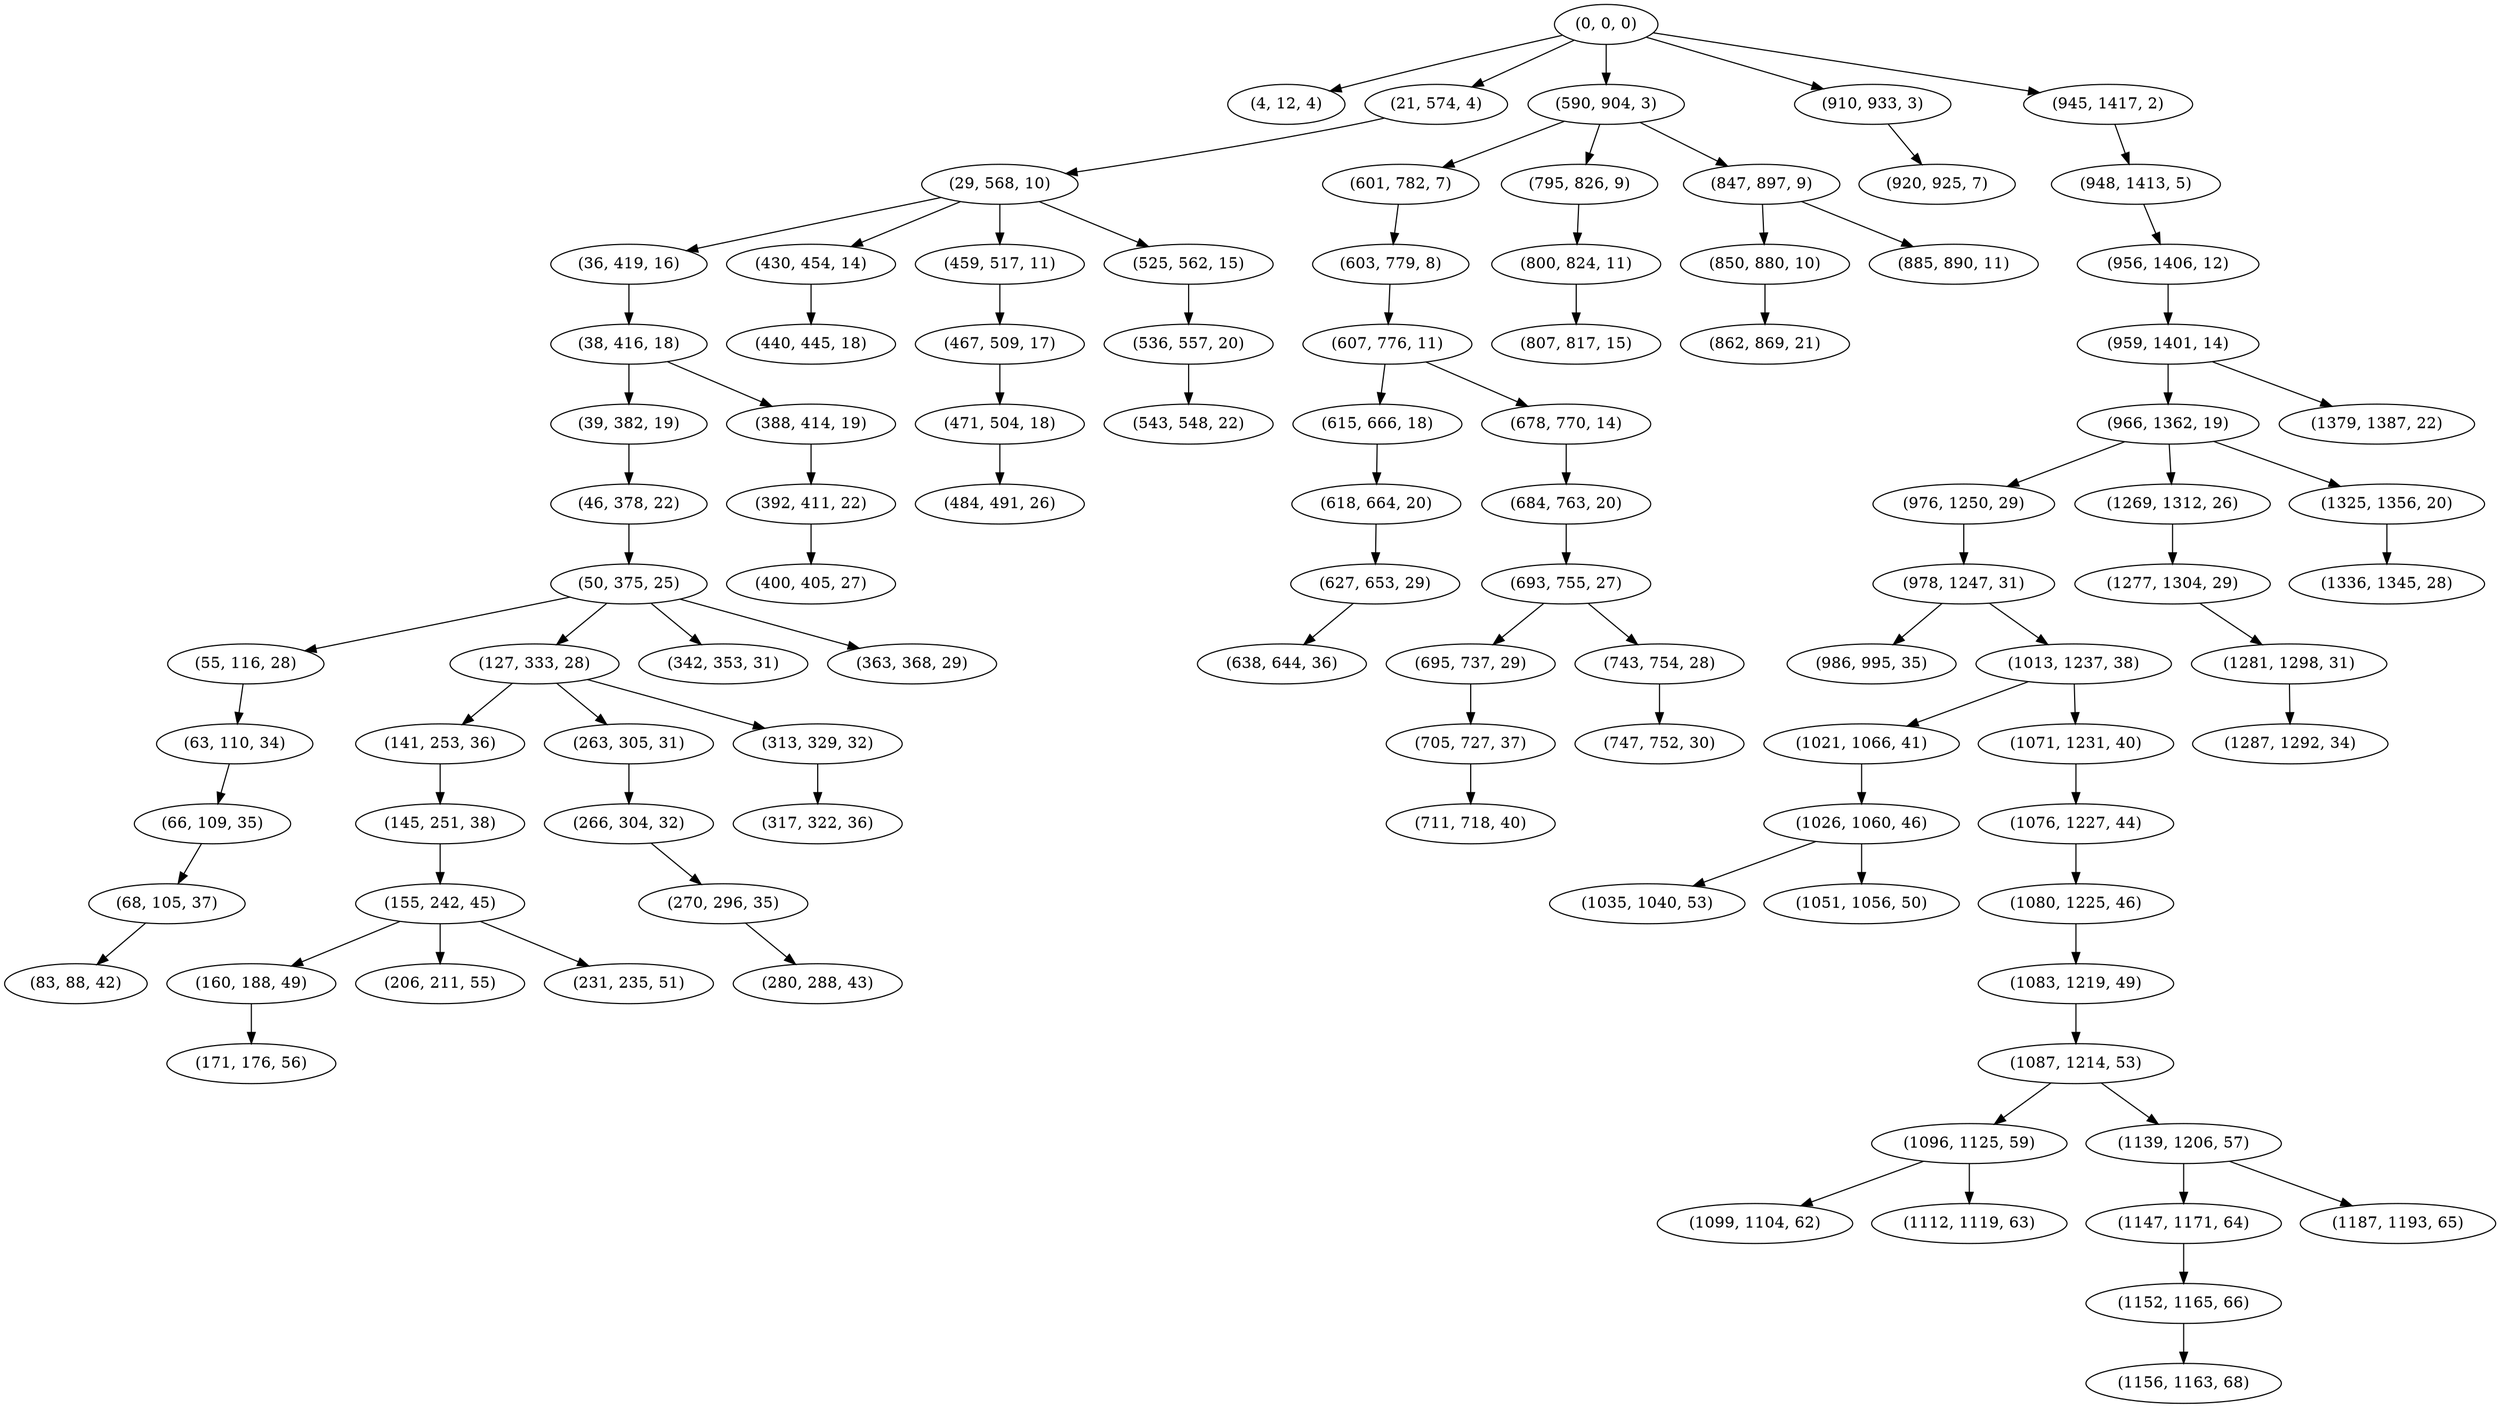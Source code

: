 digraph tree {
    "(0, 0, 0)";
    "(4, 12, 4)";
    "(21, 574, 4)";
    "(29, 568, 10)";
    "(36, 419, 16)";
    "(38, 416, 18)";
    "(39, 382, 19)";
    "(46, 378, 22)";
    "(50, 375, 25)";
    "(55, 116, 28)";
    "(63, 110, 34)";
    "(66, 109, 35)";
    "(68, 105, 37)";
    "(83, 88, 42)";
    "(127, 333, 28)";
    "(141, 253, 36)";
    "(145, 251, 38)";
    "(155, 242, 45)";
    "(160, 188, 49)";
    "(171, 176, 56)";
    "(206, 211, 55)";
    "(231, 235, 51)";
    "(263, 305, 31)";
    "(266, 304, 32)";
    "(270, 296, 35)";
    "(280, 288, 43)";
    "(313, 329, 32)";
    "(317, 322, 36)";
    "(342, 353, 31)";
    "(363, 368, 29)";
    "(388, 414, 19)";
    "(392, 411, 22)";
    "(400, 405, 27)";
    "(430, 454, 14)";
    "(440, 445, 18)";
    "(459, 517, 11)";
    "(467, 509, 17)";
    "(471, 504, 18)";
    "(484, 491, 26)";
    "(525, 562, 15)";
    "(536, 557, 20)";
    "(543, 548, 22)";
    "(590, 904, 3)";
    "(601, 782, 7)";
    "(603, 779, 8)";
    "(607, 776, 11)";
    "(615, 666, 18)";
    "(618, 664, 20)";
    "(627, 653, 29)";
    "(638, 644, 36)";
    "(678, 770, 14)";
    "(684, 763, 20)";
    "(693, 755, 27)";
    "(695, 737, 29)";
    "(705, 727, 37)";
    "(711, 718, 40)";
    "(743, 754, 28)";
    "(747, 752, 30)";
    "(795, 826, 9)";
    "(800, 824, 11)";
    "(807, 817, 15)";
    "(847, 897, 9)";
    "(850, 880, 10)";
    "(862, 869, 21)";
    "(885, 890, 11)";
    "(910, 933, 3)";
    "(920, 925, 7)";
    "(945, 1417, 2)";
    "(948, 1413, 5)";
    "(956, 1406, 12)";
    "(959, 1401, 14)";
    "(966, 1362, 19)";
    "(976, 1250, 29)";
    "(978, 1247, 31)";
    "(986, 995, 35)";
    "(1013, 1237, 38)";
    "(1021, 1066, 41)";
    "(1026, 1060, 46)";
    "(1035, 1040, 53)";
    "(1051, 1056, 50)";
    "(1071, 1231, 40)";
    "(1076, 1227, 44)";
    "(1080, 1225, 46)";
    "(1083, 1219, 49)";
    "(1087, 1214, 53)";
    "(1096, 1125, 59)";
    "(1099, 1104, 62)";
    "(1112, 1119, 63)";
    "(1139, 1206, 57)";
    "(1147, 1171, 64)";
    "(1152, 1165, 66)";
    "(1156, 1163, 68)";
    "(1187, 1193, 65)";
    "(1269, 1312, 26)";
    "(1277, 1304, 29)";
    "(1281, 1298, 31)";
    "(1287, 1292, 34)";
    "(1325, 1356, 20)";
    "(1336, 1345, 28)";
    "(1379, 1387, 22)";
    "(0, 0, 0)" -> "(4, 12, 4)";
    "(0, 0, 0)" -> "(21, 574, 4)";
    "(0, 0, 0)" -> "(590, 904, 3)";
    "(0, 0, 0)" -> "(910, 933, 3)";
    "(0, 0, 0)" -> "(945, 1417, 2)";
    "(21, 574, 4)" -> "(29, 568, 10)";
    "(29, 568, 10)" -> "(36, 419, 16)";
    "(29, 568, 10)" -> "(430, 454, 14)";
    "(29, 568, 10)" -> "(459, 517, 11)";
    "(29, 568, 10)" -> "(525, 562, 15)";
    "(36, 419, 16)" -> "(38, 416, 18)";
    "(38, 416, 18)" -> "(39, 382, 19)";
    "(38, 416, 18)" -> "(388, 414, 19)";
    "(39, 382, 19)" -> "(46, 378, 22)";
    "(46, 378, 22)" -> "(50, 375, 25)";
    "(50, 375, 25)" -> "(55, 116, 28)";
    "(50, 375, 25)" -> "(127, 333, 28)";
    "(50, 375, 25)" -> "(342, 353, 31)";
    "(50, 375, 25)" -> "(363, 368, 29)";
    "(55, 116, 28)" -> "(63, 110, 34)";
    "(63, 110, 34)" -> "(66, 109, 35)";
    "(66, 109, 35)" -> "(68, 105, 37)";
    "(68, 105, 37)" -> "(83, 88, 42)";
    "(127, 333, 28)" -> "(141, 253, 36)";
    "(127, 333, 28)" -> "(263, 305, 31)";
    "(127, 333, 28)" -> "(313, 329, 32)";
    "(141, 253, 36)" -> "(145, 251, 38)";
    "(145, 251, 38)" -> "(155, 242, 45)";
    "(155, 242, 45)" -> "(160, 188, 49)";
    "(155, 242, 45)" -> "(206, 211, 55)";
    "(155, 242, 45)" -> "(231, 235, 51)";
    "(160, 188, 49)" -> "(171, 176, 56)";
    "(263, 305, 31)" -> "(266, 304, 32)";
    "(266, 304, 32)" -> "(270, 296, 35)";
    "(270, 296, 35)" -> "(280, 288, 43)";
    "(313, 329, 32)" -> "(317, 322, 36)";
    "(388, 414, 19)" -> "(392, 411, 22)";
    "(392, 411, 22)" -> "(400, 405, 27)";
    "(430, 454, 14)" -> "(440, 445, 18)";
    "(459, 517, 11)" -> "(467, 509, 17)";
    "(467, 509, 17)" -> "(471, 504, 18)";
    "(471, 504, 18)" -> "(484, 491, 26)";
    "(525, 562, 15)" -> "(536, 557, 20)";
    "(536, 557, 20)" -> "(543, 548, 22)";
    "(590, 904, 3)" -> "(601, 782, 7)";
    "(590, 904, 3)" -> "(795, 826, 9)";
    "(590, 904, 3)" -> "(847, 897, 9)";
    "(601, 782, 7)" -> "(603, 779, 8)";
    "(603, 779, 8)" -> "(607, 776, 11)";
    "(607, 776, 11)" -> "(615, 666, 18)";
    "(607, 776, 11)" -> "(678, 770, 14)";
    "(615, 666, 18)" -> "(618, 664, 20)";
    "(618, 664, 20)" -> "(627, 653, 29)";
    "(627, 653, 29)" -> "(638, 644, 36)";
    "(678, 770, 14)" -> "(684, 763, 20)";
    "(684, 763, 20)" -> "(693, 755, 27)";
    "(693, 755, 27)" -> "(695, 737, 29)";
    "(693, 755, 27)" -> "(743, 754, 28)";
    "(695, 737, 29)" -> "(705, 727, 37)";
    "(705, 727, 37)" -> "(711, 718, 40)";
    "(743, 754, 28)" -> "(747, 752, 30)";
    "(795, 826, 9)" -> "(800, 824, 11)";
    "(800, 824, 11)" -> "(807, 817, 15)";
    "(847, 897, 9)" -> "(850, 880, 10)";
    "(847, 897, 9)" -> "(885, 890, 11)";
    "(850, 880, 10)" -> "(862, 869, 21)";
    "(910, 933, 3)" -> "(920, 925, 7)";
    "(945, 1417, 2)" -> "(948, 1413, 5)";
    "(948, 1413, 5)" -> "(956, 1406, 12)";
    "(956, 1406, 12)" -> "(959, 1401, 14)";
    "(959, 1401, 14)" -> "(966, 1362, 19)";
    "(959, 1401, 14)" -> "(1379, 1387, 22)";
    "(966, 1362, 19)" -> "(976, 1250, 29)";
    "(966, 1362, 19)" -> "(1269, 1312, 26)";
    "(966, 1362, 19)" -> "(1325, 1356, 20)";
    "(976, 1250, 29)" -> "(978, 1247, 31)";
    "(978, 1247, 31)" -> "(986, 995, 35)";
    "(978, 1247, 31)" -> "(1013, 1237, 38)";
    "(1013, 1237, 38)" -> "(1021, 1066, 41)";
    "(1013, 1237, 38)" -> "(1071, 1231, 40)";
    "(1021, 1066, 41)" -> "(1026, 1060, 46)";
    "(1026, 1060, 46)" -> "(1035, 1040, 53)";
    "(1026, 1060, 46)" -> "(1051, 1056, 50)";
    "(1071, 1231, 40)" -> "(1076, 1227, 44)";
    "(1076, 1227, 44)" -> "(1080, 1225, 46)";
    "(1080, 1225, 46)" -> "(1083, 1219, 49)";
    "(1083, 1219, 49)" -> "(1087, 1214, 53)";
    "(1087, 1214, 53)" -> "(1096, 1125, 59)";
    "(1087, 1214, 53)" -> "(1139, 1206, 57)";
    "(1096, 1125, 59)" -> "(1099, 1104, 62)";
    "(1096, 1125, 59)" -> "(1112, 1119, 63)";
    "(1139, 1206, 57)" -> "(1147, 1171, 64)";
    "(1139, 1206, 57)" -> "(1187, 1193, 65)";
    "(1147, 1171, 64)" -> "(1152, 1165, 66)";
    "(1152, 1165, 66)" -> "(1156, 1163, 68)";
    "(1269, 1312, 26)" -> "(1277, 1304, 29)";
    "(1277, 1304, 29)" -> "(1281, 1298, 31)";
    "(1281, 1298, 31)" -> "(1287, 1292, 34)";
    "(1325, 1356, 20)" -> "(1336, 1345, 28)";
}
